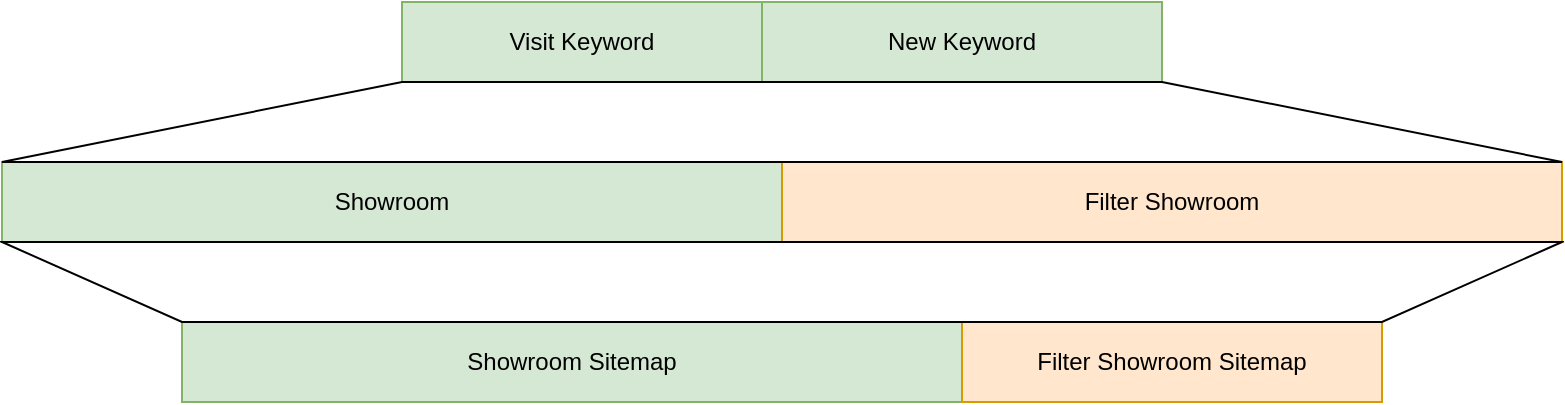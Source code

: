 <mxfile version="27.0.5">
  <diagram name="第 1 页" id="Ke502KQ1WeKImCU888vT">
    <mxGraphModel dx="1399" dy="646" grid="1" gridSize="10" guides="1" tooltips="1" connect="1" arrows="1" fold="1" page="1" pageScale="1" pageWidth="827" pageHeight="1169" math="0" shadow="0">
      <root>
        <mxCell id="0" />
        <mxCell id="1" parent="0" />
        <mxCell id="McudIKGl9F88ILY4ECNT-2" value="Visit Keyword" style="rounded=0;whiteSpace=wrap;html=1;fillColor=#d5e8d4;strokeColor=#82b366;" vertex="1" parent="1">
          <mxGeometry x="280" y="80" width="180" height="40" as="geometry" />
        </mxCell>
        <mxCell id="McudIKGl9F88ILY4ECNT-3" value="New Keyword" style="rounded=0;whiteSpace=wrap;html=1;fillColor=#d5e8d4;strokeColor=#82b366;" vertex="1" parent="1">
          <mxGeometry x="460" y="80" width="200" height="40" as="geometry" />
        </mxCell>
        <mxCell id="McudIKGl9F88ILY4ECNT-8" value="Showroom" style="rounded=0;whiteSpace=wrap;html=1;fillColor=#d5e8d4;strokeColor=#82b366;" vertex="1" parent="1">
          <mxGeometry x="80" y="160" width="390" height="40" as="geometry" />
        </mxCell>
        <mxCell id="McudIKGl9F88ILY4ECNT-9" value="Filter Showroom" style="rounded=0;whiteSpace=wrap;html=1;fillColor=#ffe6cc;strokeColor=#d79b00;" vertex="1" parent="1">
          <mxGeometry x="470" y="160" width="390" height="40" as="geometry" />
        </mxCell>
        <mxCell id="McudIKGl9F88ILY4ECNT-10" value="Showroom Sitemap" style="rounded=0;whiteSpace=wrap;html=1;fillColor=#d5e8d4;strokeColor=#82b366;" vertex="1" parent="1">
          <mxGeometry x="170" y="240" width="390" height="40" as="geometry" />
        </mxCell>
        <mxCell id="McudIKGl9F88ILY4ECNT-11" value="Filter Showroom Sitemap" style="rounded=0;whiteSpace=wrap;html=1;fillColor=#ffe6cc;strokeColor=#d79b00;" vertex="1" parent="1">
          <mxGeometry x="560" y="240" width="210" height="40" as="geometry" />
        </mxCell>
        <mxCell id="McudIKGl9F88ILY4ECNT-22" value="" style="shape=trapezoid;perimeter=trapezoidPerimeter;whiteSpace=wrap;html=1;fixedSize=1;size=200;" vertex="1" parent="1">
          <mxGeometry x="80" y="120" width="780" height="40" as="geometry" />
        </mxCell>
        <mxCell id="McudIKGl9F88ILY4ECNT-23" value="" style="shape=trapezoid;perimeter=trapezoidPerimeter;whiteSpace=wrap;html=1;fixedSize=1;size=90;direction=west;" vertex="1" parent="1">
          <mxGeometry x="80" y="200" width="780" height="40" as="geometry" />
        </mxCell>
      </root>
    </mxGraphModel>
  </diagram>
</mxfile>

